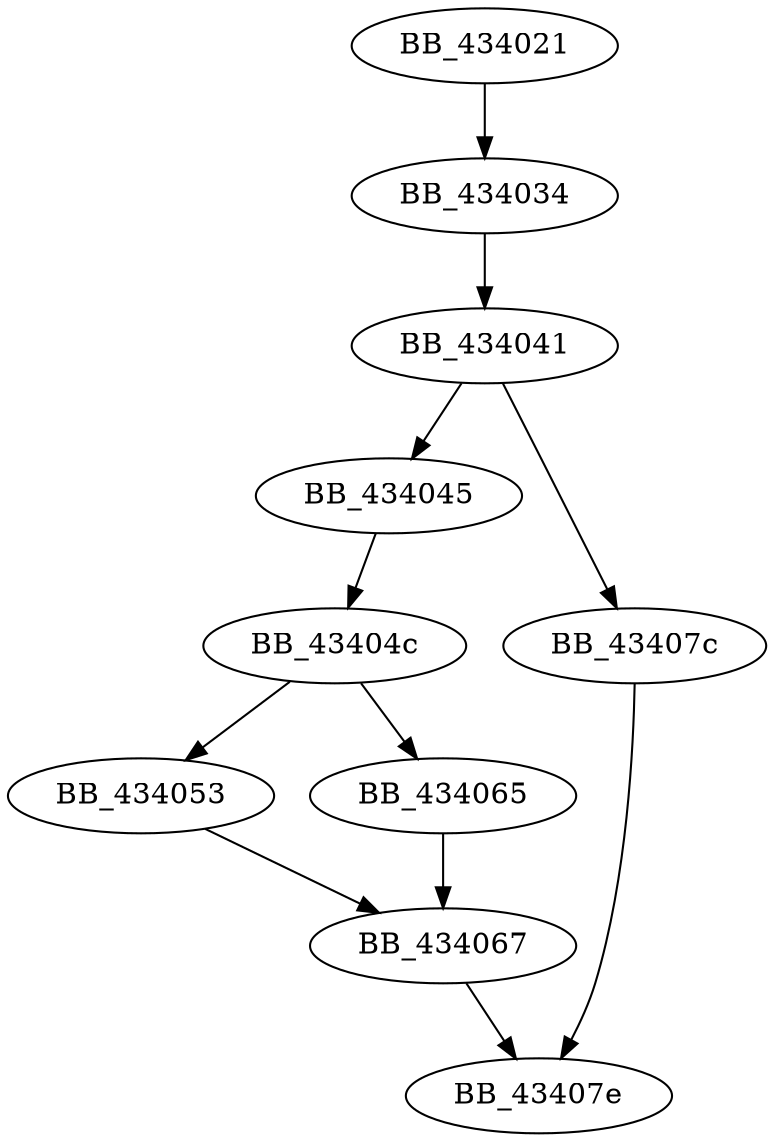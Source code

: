 DiGraph sub_434021{
BB_434021->BB_434034
BB_434034->BB_434041
BB_434041->BB_434045
BB_434041->BB_43407c
BB_434045->BB_43404c
BB_43404c->BB_434053
BB_43404c->BB_434065
BB_434053->BB_434067
BB_434065->BB_434067
BB_434067->BB_43407e
BB_43407c->BB_43407e
}
